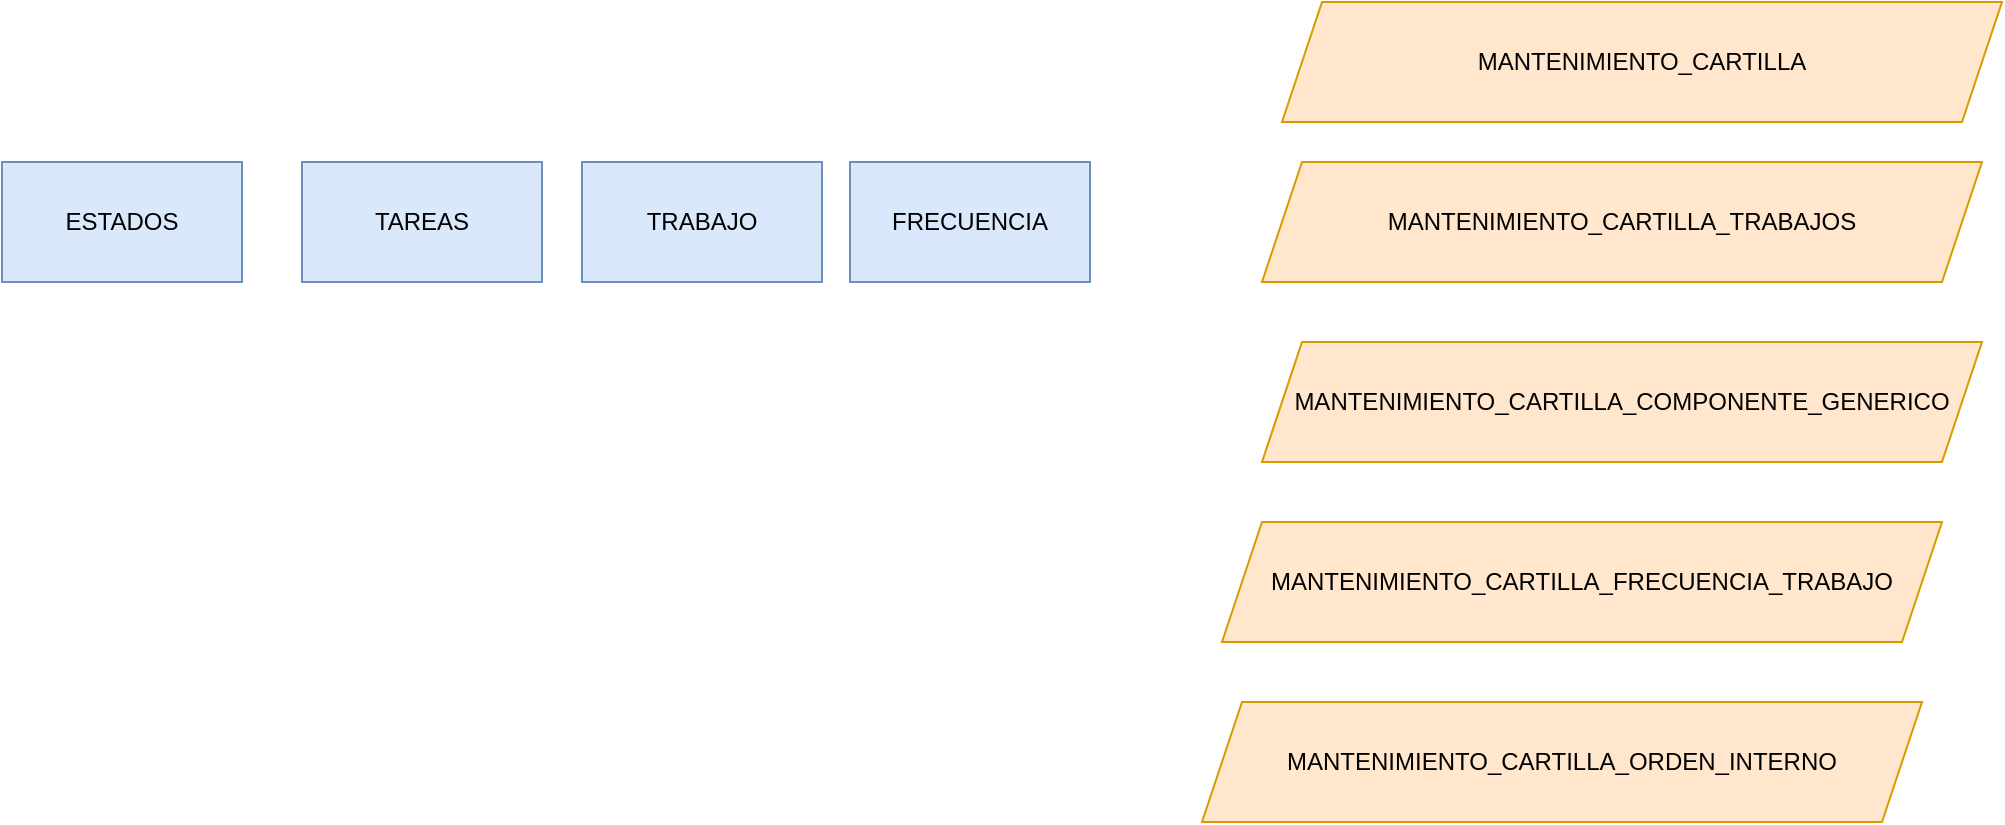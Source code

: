 <mxfile version="24.8.3">
  <diagram name="Page-1" id="uUUTdlnf8Dj0AM8X8Ja1">
    <mxGraphModel dx="3033" dy="1200" grid="1" gridSize="10" guides="1" tooltips="1" connect="1" arrows="1" fold="1" page="1" pageScale="1" pageWidth="827" pageHeight="1169" math="0" shadow="0">
      <root>
        <mxCell id="0" />
        <mxCell id="1" parent="0" />
        <mxCell id="t0VoGf1BZHUFttlE81Uw-1" value="TRABAJO" style="rounded=0;whiteSpace=wrap;html=1;fillColor=#dae8fc;strokeColor=#6c8ebf;" vertex="1" parent="1">
          <mxGeometry x="220" y="160" width="120" height="60" as="geometry" />
        </mxCell>
        <mxCell id="t0VoGf1BZHUFttlE81Uw-2" value="FRECUENCIA" style="rounded=0;whiteSpace=wrap;html=1;fillColor=#dae8fc;strokeColor=#6c8ebf;" vertex="1" parent="1">
          <mxGeometry x="354" y="160" width="120" height="60" as="geometry" />
        </mxCell>
        <mxCell id="t0VoGf1BZHUFttlE81Uw-3" value="TAREAS" style="rounded=0;whiteSpace=wrap;html=1;fillColor=#dae8fc;strokeColor=#6c8ebf;" vertex="1" parent="1">
          <mxGeometry x="80" y="160" width="120" height="60" as="geometry" />
        </mxCell>
        <mxCell id="t0VoGf1BZHUFttlE81Uw-5" value="MANTENIMIENTO_CARTILLA_TRABAJOS" style="shape=parallelogram;perimeter=parallelogramPerimeter;whiteSpace=wrap;html=1;fixedSize=1;fillColor=#ffe6cc;strokeColor=#d79b00;" vertex="1" parent="1">
          <mxGeometry x="560" y="160" width="360" height="60" as="geometry" />
        </mxCell>
        <mxCell id="t0VoGf1BZHUFttlE81Uw-6" value="MANTENIMIENTO_CARTILLA" style="shape=parallelogram;perimeter=parallelogramPerimeter;whiteSpace=wrap;html=1;fixedSize=1;fillColor=#ffe6cc;strokeColor=#d79b00;" vertex="1" parent="1">
          <mxGeometry x="570" y="80" width="360" height="60" as="geometry" />
        </mxCell>
        <mxCell id="t0VoGf1BZHUFttlE81Uw-7" value="MANTENIMIENTO_CARTILLA_COMPONENTE_GENERICO" style="shape=parallelogram;perimeter=parallelogramPerimeter;whiteSpace=wrap;html=1;fixedSize=1;fillColor=#ffe6cc;strokeColor=#d79b00;" vertex="1" parent="1">
          <mxGeometry x="560" y="250" width="360" height="60" as="geometry" />
        </mxCell>
        <mxCell id="t0VoGf1BZHUFttlE81Uw-8" value="ESTADOS" style="rounded=0;whiteSpace=wrap;html=1;fillColor=#dae8fc;strokeColor=#6c8ebf;" vertex="1" parent="1">
          <mxGeometry x="-70" y="160" width="120" height="60" as="geometry" />
        </mxCell>
        <mxCell id="t0VoGf1BZHUFttlE81Uw-9" value="MANTENIMIENTO_CARTILLA_FRECUENCIA_TRABAJO" style="shape=parallelogram;perimeter=parallelogramPerimeter;whiteSpace=wrap;html=1;fixedSize=1;fillColor=#ffe6cc;strokeColor=#d79b00;" vertex="1" parent="1">
          <mxGeometry x="540" y="340" width="360" height="60" as="geometry" />
        </mxCell>
        <mxCell id="t0VoGf1BZHUFttlE81Uw-10" value="MANTENIMIENTO_CARTILLA_ORDEN_INTERNO" style="shape=parallelogram;perimeter=parallelogramPerimeter;whiteSpace=wrap;html=1;fixedSize=1;fillColor=#ffe6cc;strokeColor=#d79b00;" vertex="1" parent="1">
          <mxGeometry x="530" y="430" width="360" height="60" as="geometry" />
        </mxCell>
      </root>
    </mxGraphModel>
  </diagram>
</mxfile>
